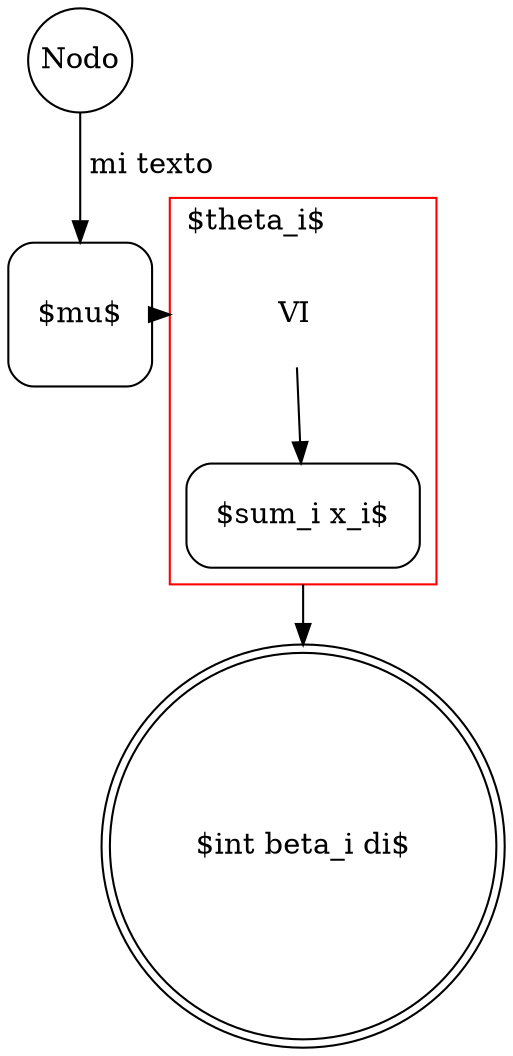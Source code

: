 digraph G {                     node[margin=0.2, shape=rectangle,                          style = rounded,                          width=0.8, height = 0.7];                     compound=true;                     newrank=true;                     d -> e [label=" mi texto "];                     subgraph cluster0{                        label = " ";                        label = "$theta_i$";                        labeljust = "l";  color = "red";                        f;                        g;                     };                     e -> f [lhead = cluster0, label="  "];                     f -> g;                     g -> h [ltail = cluster0];                     { rank=same; f; e};                     d [label = "Nodo", fixedsize=true, width=0.5,                                 shape = circle];                     e [label = "$mu$", shape = square,                                  width = 0.6 ];                     f [label = "VI", shape = plaintext];                     g [label = "$sum_i x_i$"];                     h [label = "$int beta_i di$",                                  shape = circle, peripheries = 2];                     }
